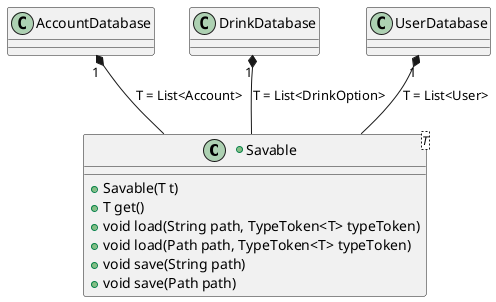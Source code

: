 @startuml
+class Savable<T> {
    + Savable(T t)
    + T get()
    + void load(String path, TypeToken<T> typeToken)
    + void load(Path path, TypeToken<T> typeToken)
    + void save(String path)
    + void save(Path path)
}

AccountDatabase "1" *-- Savable : T = List<Account>
DrinkDatabase "1" *-- Savable : T = List<DrinkOption>
UserDatabase "1" *-- Savable : T = List<User>
@enduml